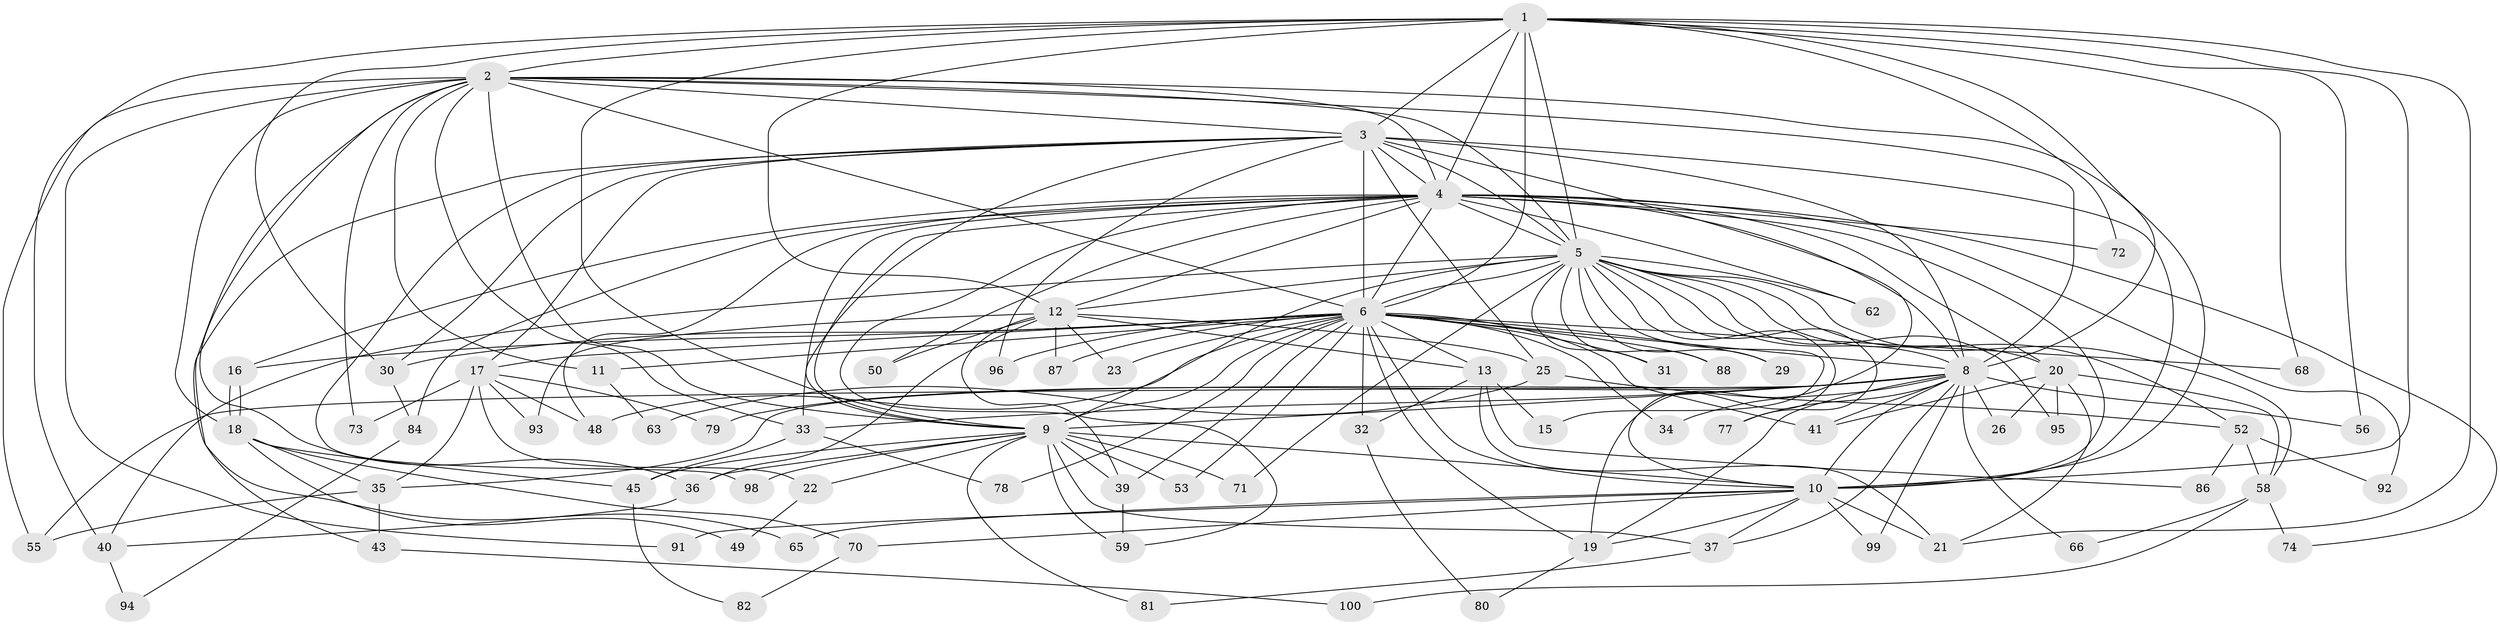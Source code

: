 // Generated by graph-tools (version 1.1) at 2025/23/03/03/25 07:23:44]
// undirected, 75 vertices, 187 edges
graph export_dot {
graph [start="1"]
  node [color=gray90,style=filled];
  1 [super="+57"];
  2 [super="+14"];
  3 [super="+97"];
  4 [super="+54"];
  5 [super="+60"];
  6 [super="+7"];
  8 [super="+76"];
  9 [super="+89"];
  10 [super="+64"];
  11 [super="+42"];
  12 [super="+69"];
  13 [super="+27"];
  15;
  16;
  17 [super="+61"];
  18 [super="+83"];
  19 [super="+28"];
  20 [super="+24"];
  21 [super="+47"];
  22;
  23;
  25;
  26;
  29;
  30;
  31;
  32;
  33;
  34;
  35 [super="+44"];
  36;
  37 [super="+38"];
  39 [super="+101"];
  40 [super="+46"];
  41 [super="+67"];
  43;
  45 [super="+51"];
  48 [super="+75"];
  49;
  50;
  52 [super="+85"];
  53;
  55 [super="+90"];
  56;
  58;
  59;
  62;
  63;
  65;
  66;
  68;
  70;
  71;
  72;
  73;
  74;
  77;
  78;
  79;
  80;
  81;
  82;
  84;
  86;
  87;
  88;
  91;
  92;
  93;
  94;
  95;
  96;
  98;
  99;
  100;
  1 -- 2;
  1 -- 3;
  1 -- 4;
  1 -- 5;
  1 -- 6 [weight=2];
  1 -- 8 [weight=2];
  1 -- 9;
  1 -- 10;
  1 -- 21;
  1 -- 30;
  1 -- 56;
  1 -- 68;
  1 -- 72;
  1 -- 40;
  1 -- 12;
  2 -- 3;
  2 -- 4;
  2 -- 5;
  2 -- 6 [weight=2];
  2 -- 8;
  2 -- 9;
  2 -- 10 [weight=2];
  2 -- 11;
  2 -- 33;
  2 -- 36;
  2 -- 43;
  2 -- 55;
  2 -- 73;
  2 -- 91;
  2 -- 18;
  3 -- 4;
  3 -- 5;
  3 -- 6 [weight=2];
  3 -- 8;
  3 -- 9;
  3 -- 10;
  3 -- 17 [weight=2];
  3 -- 19;
  3 -- 25;
  3 -- 65;
  3 -- 96;
  3 -- 98;
  3 -- 30;
  4 -- 5;
  4 -- 6 [weight=2];
  4 -- 8;
  4 -- 9;
  4 -- 10;
  4 -- 12;
  4 -- 16;
  4 -- 20;
  4 -- 50;
  4 -- 59;
  4 -- 62;
  4 -- 72;
  4 -- 74;
  4 -- 84;
  4 -- 92;
  4 -- 33;
  4 -- 48;
  5 -- 6 [weight=3];
  5 -- 8;
  5 -- 9;
  5 -- 10;
  5 -- 12;
  5 -- 15;
  5 -- 20;
  5 -- 29;
  5 -- 31;
  5 -- 40;
  5 -- 52;
  5 -- 58;
  5 -- 62;
  5 -- 71;
  5 -- 77;
  5 -- 88;
  5 -- 95;
  6 -- 8 [weight=2];
  6 -- 9 [weight=2];
  6 -- 10 [weight=2];
  6 -- 23;
  6 -- 29;
  6 -- 31;
  6 -- 32;
  6 -- 41;
  6 -- 48;
  6 -- 53;
  6 -- 68;
  6 -- 78;
  6 -- 88;
  6 -- 96;
  6 -- 11 [weight=2];
  6 -- 13 [weight=2];
  6 -- 16;
  6 -- 17;
  6 -- 19;
  6 -- 87;
  6 -- 30;
  6 -- 34;
  6 -- 39;
  8 -- 9;
  8 -- 10;
  8 -- 26;
  8 -- 33;
  8 -- 34;
  8 -- 35;
  8 -- 37;
  8 -- 41;
  8 -- 55;
  8 -- 56;
  8 -- 66;
  8 -- 77;
  8 -- 99;
  8 -- 79;
  8 -- 19;
  9 -- 10;
  9 -- 22;
  9 -- 36;
  9 -- 45;
  9 -- 53;
  9 -- 59;
  9 -- 71;
  9 -- 81;
  9 -- 98;
  9 -- 39;
  9 -- 37;
  10 -- 21;
  10 -- 37;
  10 -- 65;
  10 -- 70;
  10 -- 99;
  10 -- 91;
  10 -- 19;
  11 -- 63;
  12 -- 13;
  12 -- 23;
  12 -- 25;
  12 -- 39;
  12 -- 50;
  12 -- 87;
  12 -- 93;
  12 -- 36;
  13 -- 15;
  13 -- 32;
  13 -- 86;
  13 -- 21;
  16 -- 18;
  16 -- 18;
  17 -- 22;
  17 -- 35;
  17 -- 48;
  17 -- 79;
  17 -- 93;
  17 -- 73;
  18 -- 49;
  18 -- 70;
  18 -- 35;
  18 -- 45;
  19 -- 80;
  20 -- 26;
  20 -- 21;
  20 -- 58;
  20 -- 95;
  20 -- 41;
  22 -- 49;
  25 -- 52;
  25 -- 63;
  30 -- 84;
  32 -- 80;
  33 -- 45;
  33 -- 78;
  35 -- 43;
  35 -- 55;
  36 -- 40;
  37 -- 81;
  39 -- 59;
  40 -- 94;
  43 -- 100;
  45 -- 82;
  52 -- 58;
  52 -- 86;
  52 -- 92;
  58 -- 66;
  58 -- 74;
  58 -- 100;
  70 -- 82;
  84 -- 94;
}
